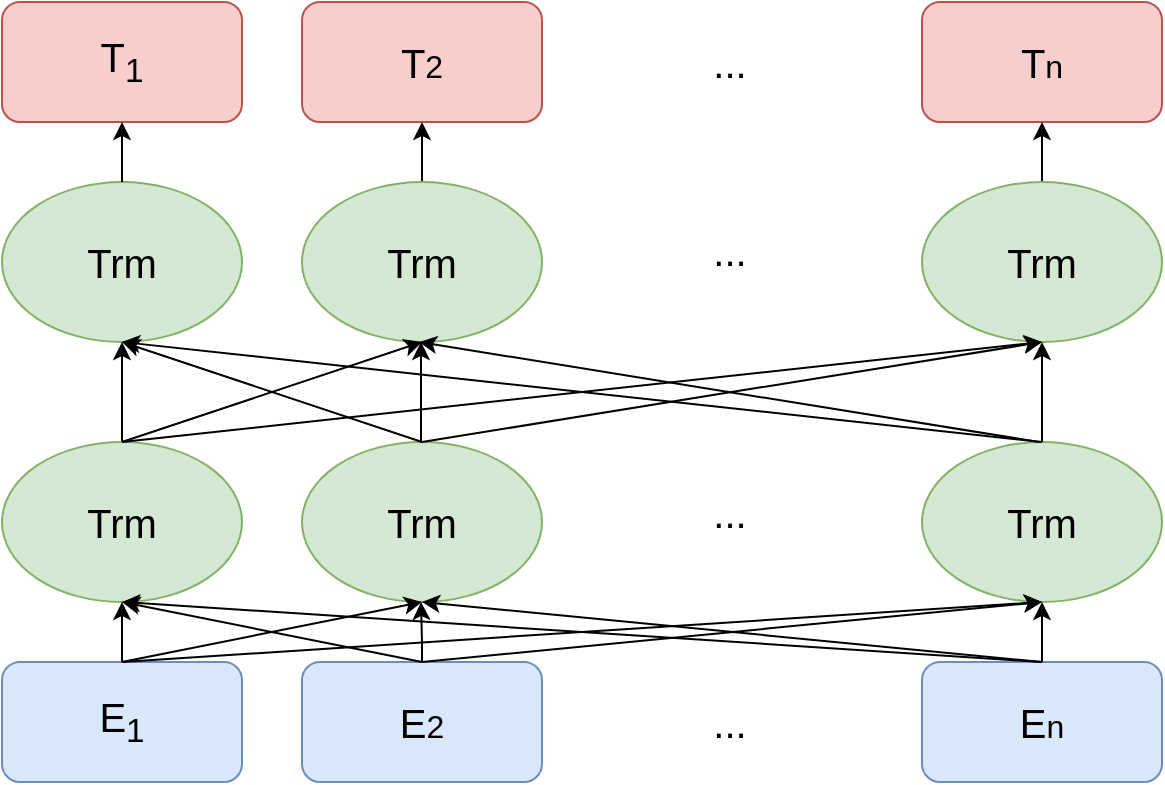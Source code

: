 <mxfile version="14.6.12" type="github"><diagram id="EbVtH1NdHJn4qQqVdMCs" name="Page-1"><mxGraphModel dx="702" dy="770" grid="1" gridSize="10" guides="1" tooltips="1" connect="1" arrows="1" fold="1" page="1" pageScale="1" pageWidth="827" pageHeight="1169" math="0" shadow="0"><root><mxCell id="0"/><mxCell id="1" parent="0"/><mxCell id="k6mUXYOxFvt3nqy9DX1f-1" value="&lt;font style=&quot;font-size: 20px&quot;&gt;T&lt;sub&gt;1&lt;/sub&gt;&lt;/font&gt;" style="rounded=1;whiteSpace=wrap;html=1;fillColor=#f8cecc;strokeColor=#b85450;" vertex="1" parent="1"><mxGeometry x="30" y="210" width="120" height="60" as="geometry"/></mxCell><mxCell id="k6mUXYOxFvt3nqy9DX1f-2" value="&lt;font style=&quot;font-size: 20px&quot;&gt;T&lt;/font&gt;&lt;font size=&quot;3&quot;&gt;2&lt;/font&gt;" style="rounded=1;whiteSpace=wrap;html=1;fillColor=#f8cecc;strokeColor=#b85450;" vertex="1" parent="1"><mxGeometry x="180" y="210" width="120" height="60" as="geometry"/></mxCell><mxCell id="k6mUXYOxFvt3nqy9DX1f-3" value="&lt;font style=&quot;font-size: 20px&quot;&gt;T&lt;/font&gt;&lt;font size=&quot;3&quot;&gt;n&lt;/font&gt;" style="rounded=1;whiteSpace=wrap;html=1;fillColor=#f8cecc;strokeColor=#b85450;" vertex="1" parent="1"><mxGeometry x="490" y="210" width="120" height="60" as="geometry"/></mxCell><mxCell id="k6mUXYOxFvt3nqy9DX1f-5" value="&lt;font style=&quot;font-size: 20px&quot;&gt;Trm&lt;/font&gt;" style="ellipse;whiteSpace=wrap;html=1;fillColor=#d5e8d4;strokeColor=#82b366;" vertex="1" parent="1"><mxGeometry x="30" y="300" width="120" height="80" as="geometry"/></mxCell><mxCell id="k6mUXYOxFvt3nqy9DX1f-6" value="&lt;font style=&quot;font-size: 20px&quot;&gt;...&lt;/font&gt;" style="text;html=1;strokeColor=none;fillColor=none;align=center;verticalAlign=middle;whiteSpace=wrap;rounded=0;" vertex="1" parent="1"><mxGeometry x="373.5" y="230" width="40" height="20" as="geometry"/></mxCell><mxCell id="k6mUXYOxFvt3nqy9DX1f-7" value="&lt;font style=&quot;font-size: 20px&quot;&gt;...&lt;/font&gt;" style="text;html=1;strokeColor=none;fillColor=none;align=center;verticalAlign=middle;whiteSpace=wrap;rounded=0;" vertex="1" parent="1"><mxGeometry x="374" y="324" width="40" height="20" as="geometry"/></mxCell><mxCell id="k6mUXYOxFvt3nqy9DX1f-22" style="edgeStyle=orthogonalEdgeStyle;rounded=0;orthogonalLoop=1;jettySize=auto;html=1;exitX=0.5;exitY=0;exitDx=0;exitDy=0;entryX=0.5;entryY=1;entryDx=0;entryDy=0;" edge="1" parent="1" source="k6mUXYOxFvt3nqy9DX1f-8" target="k6mUXYOxFvt3nqy9DX1f-2"><mxGeometry relative="1" as="geometry"/></mxCell><mxCell id="k6mUXYOxFvt3nqy9DX1f-8" value="&lt;font style=&quot;font-size: 20px&quot;&gt;Trm&lt;/font&gt;" style="ellipse;whiteSpace=wrap;html=1;fillColor=#d5e8d4;strokeColor=#82b366;" vertex="1" parent="1"><mxGeometry x="180" y="300" width="120" height="80" as="geometry"/></mxCell><mxCell id="k6mUXYOxFvt3nqy9DX1f-21" style="edgeStyle=orthogonalEdgeStyle;rounded=0;orthogonalLoop=1;jettySize=auto;html=1;exitX=0.5;exitY=0;exitDx=0;exitDy=0;entryX=0.5;entryY=1;entryDx=0;entryDy=0;" edge="1" parent="1" source="k6mUXYOxFvt3nqy9DX1f-9" target="k6mUXYOxFvt3nqy9DX1f-3"><mxGeometry relative="1" as="geometry"/></mxCell><mxCell id="k6mUXYOxFvt3nqy9DX1f-9" value="&lt;font style=&quot;font-size: 20px&quot;&gt;Trm&lt;/font&gt;" style="ellipse;whiteSpace=wrap;html=1;fillColor=#d5e8d4;strokeColor=#82b366;" vertex="1" parent="1"><mxGeometry x="490" y="300" width="120" height="80" as="geometry"/></mxCell><mxCell id="k6mUXYOxFvt3nqy9DX1f-23" style="edgeStyle=orthogonalEdgeStyle;rounded=0;orthogonalLoop=1;jettySize=auto;html=1;exitX=0.5;exitY=0;exitDx=0;exitDy=0;entryX=0.5;entryY=1;entryDx=0;entryDy=0;" edge="1" parent="1" source="k6mUXYOxFvt3nqy9DX1f-10" target="k6mUXYOxFvt3nqy9DX1f-5"><mxGeometry relative="1" as="geometry"/></mxCell><mxCell id="k6mUXYOxFvt3nqy9DX1f-10" value="&lt;font style=&quot;font-size: 20px&quot;&gt;Trm&lt;/font&gt;" style="ellipse;whiteSpace=wrap;html=1;fillColor=#d5e8d4;strokeColor=#82b366;" vertex="1" parent="1"><mxGeometry x="30" y="430" width="120" height="80" as="geometry"/></mxCell><mxCell id="k6mUXYOxFvt3nqy9DX1f-11" value="&lt;font style=&quot;font-size: 20px&quot;&gt;...&lt;/font&gt;" style="text;html=1;strokeColor=none;fillColor=none;align=center;verticalAlign=middle;whiteSpace=wrap;rounded=0;" vertex="1" parent="1"><mxGeometry x="374" y="455" width="40" height="20" as="geometry"/></mxCell><mxCell id="k6mUXYOxFvt3nqy9DX1f-12" value="&lt;font style=&quot;font-size: 20px&quot;&gt;Trm&lt;/font&gt;" style="ellipse;whiteSpace=wrap;html=1;fillColor=#d5e8d4;strokeColor=#82b366;" vertex="1" parent="1"><mxGeometry x="180" y="430" width="120" height="80" as="geometry"/></mxCell><mxCell id="k6mUXYOxFvt3nqy9DX1f-13" value="&lt;font style=&quot;font-size: 20px&quot;&gt;Trm&lt;/font&gt;" style="ellipse;whiteSpace=wrap;html=1;fillColor=#d5e8d4;strokeColor=#82b366;" vertex="1" parent="1"><mxGeometry x="490" y="430" width="120" height="80" as="geometry"/></mxCell><mxCell id="k6mUXYOxFvt3nqy9DX1f-14" value="&lt;span style=&quot;font-size: 20px&quot;&gt;E&lt;sub&gt;1&lt;/sub&gt;&lt;/span&gt;" style="rounded=1;whiteSpace=wrap;html=1;fillColor=#dae8fc;strokeColor=#6c8ebf;" vertex="1" parent="1"><mxGeometry x="30" y="540" width="120" height="60" as="geometry"/></mxCell><mxCell id="k6mUXYOxFvt3nqy9DX1f-15" value="&lt;span style=&quot;font-size: 20px&quot;&gt;E&lt;/span&gt;&lt;font size=&quot;3&quot;&gt;2&lt;/font&gt;" style="rounded=1;whiteSpace=wrap;html=1;fillColor=#dae8fc;strokeColor=#6c8ebf;" vertex="1" parent="1"><mxGeometry x="180" y="540" width="120" height="60" as="geometry"/></mxCell><mxCell id="k6mUXYOxFvt3nqy9DX1f-16" value="&lt;span style=&quot;font-size: 20px&quot;&gt;E&lt;/span&gt;&lt;font size=&quot;3&quot;&gt;n&lt;/font&gt;" style="rounded=1;whiteSpace=wrap;html=1;fillColor=#dae8fc;strokeColor=#6c8ebf;" vertex="1" parent="1"><mxGeometry x="490" y="540" width="120" height="60" as="geometry"/></mxCell><mxCell id="k6mUXYOxFvt3nqy9DX1f-17" value="&lt;font style=&quot;font-size: 20px&quot;&gt;...&lt;/font&gt;" style="text;html=1;strokeColor=none;fillColor=none;align=center;verticalAlign=middle;whiteSpace=wrap;rounded=0;" vertex="1" parent="1"><mxGeometry x="373.5" y="560" width="40" height="20" as="geometry"/></mxCell><mxCell id="k6mUXYOxFvt3nqy9DX1f-20" value="" style="endArrow=classic;html=1;entryX=0.5;entryY=1;entryDx=0;entryDy=0;" edge="1" parent="1" target="k6mUXYOxFvt3nqy9DX1f-1"><mxGeometry width="50" height="50" relative="1" as="geometry"><mxPoint x="90" y="300" as="sourcePoint"/><mxPoint x="140" y="250" as="targetPoint"/></mxGeometry></mxCell><mxCell id="k6mUXYOxFvt3nqy9DX1f-24" value="" style="endArrow=classic;html=1;entryX=0.5;entryY=1;entryDx=0;entryDy=0;" edge="1" parent="1" target="k6mUXYOxFvt3nqy9DX1f-8"><mxGeometry width="50" height="50" relative="1" as="geometry"><mxPoint x="90" y="430" as="sourcePoint"/><mxPoint x="390" y="470" as="targetPoint"/></mxGeometry></mxCell><mxCell id="k6mUXYOxFvt3nqy9DX1f-25" style="edgeStyle=orthogonalEdgeStyle;rounded=0;orthogonalLoop=1;jettySize=auto;html=1;exitX=0.5;exitY=0;exitDx=0;exitDy=0;entryX=0.5;entryY=1;entryDx=0;entryDy=0;" edge="1" parent="1"><mxGeometry relative="1" as="geometry"><mxPoint x="239.5" y="430" as="sourcePoint"/><mxPoint x="239.5" y="380" as="targetPoint"/><Array as="points"><mxPoint x="239.5" y="400"/><mxPoint x="239.5" y="400"/></Array></mxGeometry></mxCell><mxCell id="k6mUXYOxFvt3nqy9DX1f-27" style="edgeStyle=orthogonalEdgeStyle;rounded=0;orthogonalLoop=1;jettySize=auto;html=1;exitX=0.5;exitY=0;exitDx=0;exitDy=0;entryX=0.5;entryY=1;entryDx=0;entryDy=0;" edge="1" parent="1" source="k6mUXYOxFvt3nqy9DX1f-14" target="k6mUXYOxFvt3nqy9DX1f-10"><mxGeometry relative="1" as="geometry"><mxPoint x="100" y="489" as="sourcePoint"/><mxPoint x="100" y="439" as="targetPoint"/></mxGeometry></mxCell><mxCell id="k6mUXYOxFvt3nqy9DX1f-30" value="" style="endArrow=classic;html=1;entryX=0.5;entryY=1;entryDx=0;entryDy=0;exitX=0.5;exitY=0;exitDx=0;exitDy=0;" edge="1" parent="1" source="k6mUXYOxFvt3nqy9DX1f-13" target="k6mUXYOxFvt3nqy9DX1f-9"><mxGeometry width="50" height="50" relative="1" as="geometry"><mxPoint x="340" y="520" as="sourcePoint"/><mxPoint x="390" y="470" as="targetPoint"/></mxGeometry></mxCell><mxCell id="k6mUXYOxFvt3nqy9DX1f-31" style="edgeStyle=orthogonalEdgeStyle;rounded=0;orthogonalLoop=1;jettySize=auto;html=1;entryX=0.5;entryY=1;entryDx=0;entryDy=0;" edge="1" parent="1"><mxGeometry relative="1" as="geometry"><mxPoint x="240" y="540" as="sourcePoint"/><mxPoint x="239.5" y="510" as="targetPoint"/><Array as="points"><mxPoint x="239.5" y="530"/><mxPoint x="239.5" y="530"/></Array></mxGeometry></mxCell><mxCell id="k6mUXYOxFvt3nqy9DX1f-32" style="edgeStyle=orthogonalEdgeStyle;rounded=0;orthogonalLoop=1;jettySize=auto;html=1;entryX=0.5;entryY=1;entryDx=0;entryDy=0;exitX=0.5;exitY=0;exitDx=0;exitDy=0;" edge="1" parent="1" source="k6mUXYOxFvt3nqy9DX1f-16" target="k6mUXYOxFvt3nqy9DX1f-13"><mxGeometry relative="1" as="geometry"><mxPoint x="250" y="550" as="sourcePoint"/><mxPoint x="249.5" y="520" as="targetPoint"/><Array as="points"><mxPoint x="550" y="530"/><mxPoint x="550" y="530"/></Array></mxGeometry></mxCell><mxCell id="k6mUXYOxFvt3nqy9DX1f-33" value="" style="endArrow=classic;html=1;" edge="1" parent="1"><mxGeometry width="50" height="50" relative="1" as="geometry"><mxPoint x="548.5" y="430" as="sourcePoint"/><mxPoint x="238.5" y="380" as="targetPoint"/></mxGeometry></mxCell><mxCell id="k6mUXYOxFvt3nqy9DX1f-34" value="" style="endArrow=classic;html=1;entryX=0.5;entryY=1;entryDx=0;entryDy=0;" edge="1" parent="1" target="k6mUXYOxFvt3nqy9DX1f-5"><mxGeometry width="50" height="50" relative="1" as="geometry"><mxPoint x="550" y="430" as="sourcePoint"/><mxPoint x="390" y="470" as="targetPoint"/></mxGeometry></mxCell><mxCell id="k6mUXYOxFvt3nqy9DX1f-35" value="" style="endArrow=classic;html=1;exitX=0.5;exitY=0;exitDx=0;exitDy=0;" edge="1" parent="1" source="k6mUXYOxFvt3nqy9DX1f-10"><mxGeometry width="50" height="50" relative="1" as="geometry"><mxPoint x="340" y="520" as="sourcePoint"/><mxPoint x="550" y="380" as="targetPoint"/></mxGeometry></mxCell><mxCell id="k6mUXYOxFvt3nqy9DX1f-36" value="" style="endArrow=classic;html=1;exitX=0.5;exitY=0;exitDx=0;exitDy=0;" edge="1" parent="1" source="k6mUXYOxFvt3nqy9DX1f-12"><mxGeometry width="50" height="50" relative="1" as="geometry"><mxPoint x="340" y="520" as="sourcePoint"/><mxPoint x="90" y="380" as="targetPoint"/></mxGeometry></mxCell><mxCell id="k6mUXYOxFvt3nqy9DX1f-37" value="" style="endArrow=classic;html=1;exitX=0.5;exitY=0;exitDx=0;exitDy=0;" edge="1" parent="1" source="k6mUXYOxFvt3nqy9DX1f-12"><mxGeometry width="50" height="50" relative="1" as="geometry"><mxPoint x="340" y="520" as="sourcePoint"/><mxPoint x="550" y="380" as="targetPoint"/></mxGeometry></mxCell><mxCell id="k6mUXYOxFvt3nqy9DX1f-38" value="" style="endArrow=classic;html=1;exitX=0.5;exitY=0;exitDx=0;exitDy=0;entryX=0.5;entryY=1;entryDx=0;entryDy=0;" edge="1" parent="1" source="k6mUXYOxFvt3nqy9DX1f-15" target="k6mUXYOxFvt3nqy9DX1f-13"><mxGeometry width="50" height="50" relative="1" as="geometry"><mxPoint x="340" y="520" as="sourcePoint"/><mxPoint x="390" y="470" as="targetPoint"/></mxGeometry></mxCell><mxCell id="k6mUXYOxFvt3nqy9DX1f-39" value="" style="endArrow=classic;html=1;entryX=0.5;entryY=1;entryDx=0;entryDy=0;" edge="1" parent="1" target="k6mUXYOxFvt3nqy9DX1f-12"><mxGeometry width="50" height="50" relative="1" as="geometry"><mxPoint x="90" y="540" as="sourcePoint"/><mxPoint x="390" y="470" as="targetPoint"/></mxGeometry></mxCell><mxCell id="k6mUXYOxFvt3nqy9DX1f-40" value="" style="endArrow=classic;html=1;" edge="1" parent="1"><mxGeometry width="50" height="50" relative="1" as="geometry"><mxPoint x="240" y="540" as="sourcePoint"/><mxPoint x="90" y="510" as="targetPoint"/></mxGeometry></mxCell><mxCell id="k6mUXYOxFvt3nqy9DX1f-41" value="" style="endArrow=classic;html=1;entryX=0.5;entryY=1;entryDx=0;entryDy=0;" edge="1" parent="1" target="k6mUXYOxFvt3nqy9DX1f-12"><mxGeometry width="50" height="50" relative="1" as="geometry"><mxPoint x="550" y="540" as="sourcePoint"/><mxPoint x="390" y="470" as="targetPoint"/></mxGeometry></mxCell><mxCell id="k6mUXYOxFvt3nqy9DX1f-42" value="" style="endArrow=classic;html=1;exitX=0.5;exitY=0;exitDx=0;exitDy=0;entryX=0.5;entryY=1;entryDx=0;entryDy=0;" edge="1" parent="1" source="k6mUXYOxFvt3nqy9DX1f-16" target="k6mUXYOxFvt3nqy9DX1f-10"><mxGeometry width="50" height="50" relative="1" as="geometry"><mxPoint x="470" y="570" as="sourcePoint"/><mxPoint x="100" y="510" as="targetPoint"/></mxGeometry></mxCell><mxCell id="k6mUXYOxFvt3nqy9DX1f-43" value="" style="endArrow=classic;html=1;" edge="1" parent="1"><mxGeometry width="50" height="50" relative="1" as="geometry"><mxPoint x="90" y="540" as="sourcePoint"/><mxPoint x="550" y="510" as="targetPoint"/></mxGeometry></mxCell></root></mxGraphModel></diagram></mxfile>